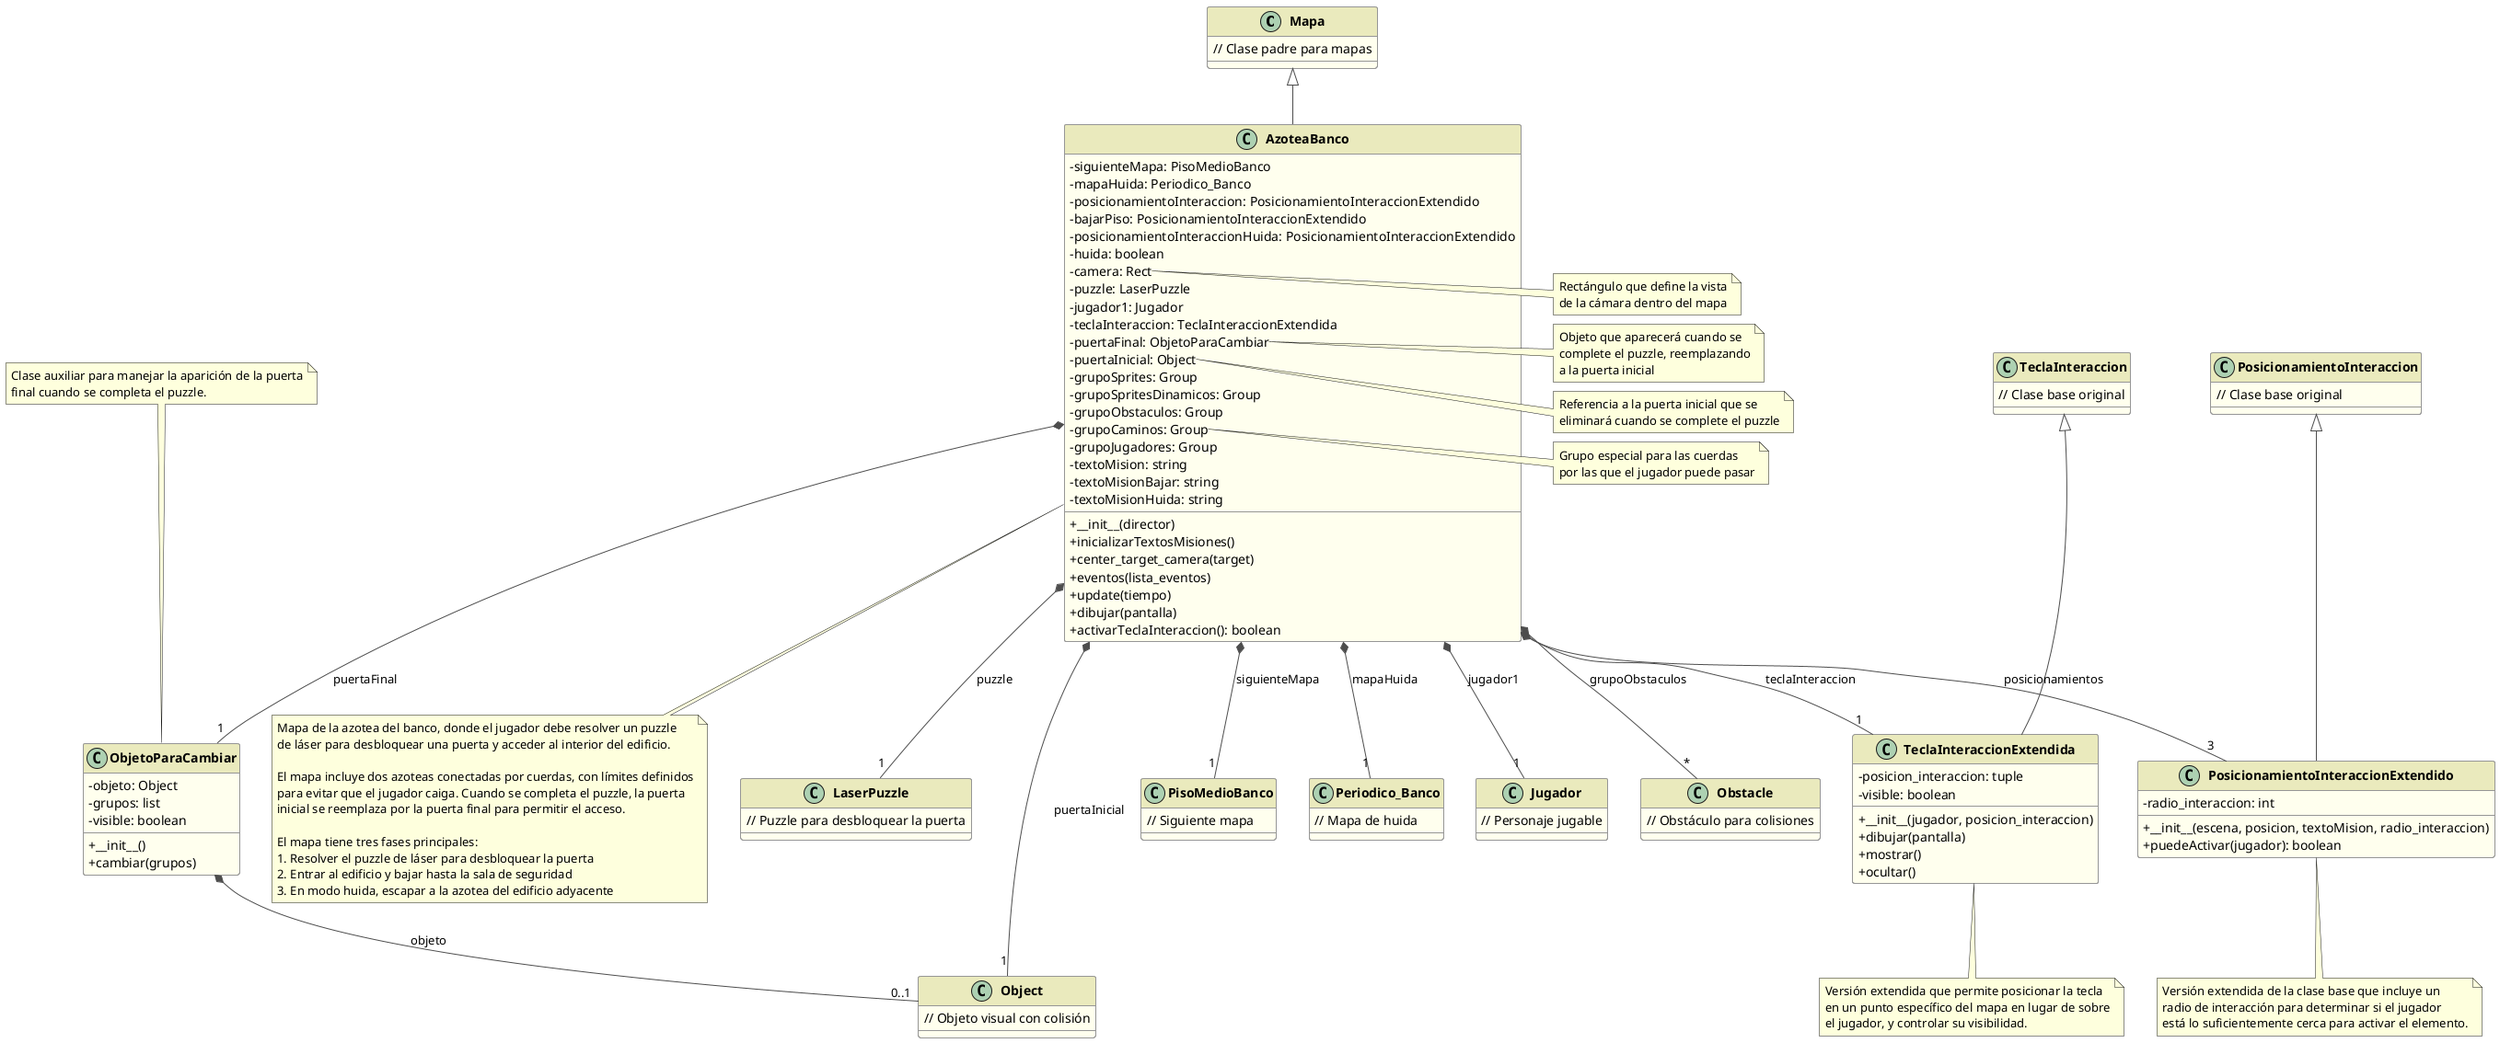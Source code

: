 @startuml AzoteaBanco

skinparam classAttributeIconSize 0
skinparam classFontStyle bold
skinparam classBackgroundColor #FFFFEE
skinparam classBorderColor #969696
skinparam arrowColor #4D4D4D
skinparam shadowing false
skinparam stereotypeCBackgroundColor #CCE6FF

skinparam class {
  FontColor #000000
  HeaderBackgroundColor #EAEABD
  BorderThickness 1
}

class Mapa {
  // Clase padre para mapas
}

class PosicionamientoInteraccion {
  // Clase base original
}

class TeclaInteraccion {
  // Clase base original
}

class ObjetoParaCambiar {
  -objeto: Object
  -grupos: list
  -visible: boolean
  +__init__()
  +cambiar(grupos)
}

class PosicionamientoInteraccionExtendido {
  -radio_interaccion: int
  +__init__(escena, posicion, textoMision, radio_interaccion)
  +puedeActivar(jugador): boolean
}

class TeclaInteraccionExtendida {
  -posicion_interaccion: tuple
  -visible: boolean
  +__init__(jugador, posicion_interaccion)
  +dibujar(pantalla)
  +mostrar()
  +ocultar()
}

class AzoteaBanco {
  -siguienteMapa: PisoMedioBanco
  -mapaHuida: Periodico_Banco
  -posicionamientoInteraccion: PosicionamientoInteraccionExtendido
  -bajarPiso: PosicionamientoInteraccionExtendido
  -posicionamientoInteraccionHuida: PosicionamientoInteraccionExtendido
  -huida: boolean
  -camera: Rect
  -puzzle: LaserPuzzle
  -jugador1: Jugador
  -teclaInteraccion: TeclaInteraccionExtendida
  -puertaFinal: ObjetoParaCambiar
  -puertaInicial: Object
  -grupoSprites: Group
  -grupoSpritesDinamicos: Group
  -grupoObstaculos: Group
  -grupoCaminos: Group
  -grupoJugadores: Group
  -textoMision: string
  -textoMisionBajar: string
  -textoMisionHuida: string
  +__init__(director)
  +inicializarTextosMisiones()
  +center_target_camera(target)
  +eventos(lista_eventos)
  +update(tiempo)
  +dibujar(pantalla)
  +activarTeclaInteraccion(): boolean
}

class LaserPuzzle {
  // Puzzle para desbloquear la puerta
}

class PisoMedioBanco {
  // Siguiente mapa
}

class Periodico_Banco {
  // Mapa de huida
}

class Jugador {
  // Personaje jugable
}

class Object {
  // Objeto visual con colisión
}

class Obstacle {
  // Obstáculo para colisiones
}

' Relaciones
Mapa <|-- AzoteaBanco
PosicionamientoInteraccion <|-- PosicionamientoInteraccionExtendido
TeclaInteraccion <|-- TeclaInteraccionExtendida
AzoteaBanco *-- "1" Jugador : jugador1
AzoteaBanco *-- "1" LaserPuzzle : puzzle
AzoteaBanco *-- "1" PisoMedioBanco : siguienteMapa
AzoteaBanco *-- "1" Periodico_Banco : mapaHuida
AzoteaBanco *-- "1" TeclaInteraccionExtendida : teclaInteraccion
AzoteaBanco *-- "3" PosicionamientoInteraccionExtendido : posicionamientos
AzoteaBanco *-- "1" ObjetoParaCambiar : puertaFinal
AzoteaBanco *-- "1" Object : puertaInicial
AzoteaBanco *-- "*" Obstacle : grupoObstaculos
ObjetoParaCambiar *-- "0..1" Object : objeto

note top of ObjetoParaCambiar
  Clase auxiliar para manejar la aparición de la puerta
  final cuando se completa el puzzle.
end note

note bottom of PosicionamientoInteraccionExtendido
  Versión extendida de la clase base que incluye un
  radio de interacción para determinar si el jugador
  está lo suficientemente cerca para activar el elemento.
end note

note bottom of TeclaInteraccionExtendida
  Versión extendida que permite posicionar la tecla
  en un punto específico del mapa en lugar de sobre
  el jugador, y controlar su visibilidad.
end note

note right of AzoteaBanco::camera
  Rectángulo que define la vista
  de la cámara dentro del mapa
end note

note right of AzoteaBanco::puertaFinal
  Objeto que aparecerá cuando se
  complete el puzzle, reemplazando
  a la puerta inicial
end note

note right of AzoteaBanco::puertaInicial
  Referencia a la puerta inicial que se
  eliminará cuando se complete el puzzle
end note

note right of AzoteaBanco::grupoCaminos
  Grupo especial para las cuerdas
  por las que el jugador puede pasar
end note

note bottom of AzoteaBanco
  Mapa de la azotea del banco, donde el jugador debe resolver un puzzle
  de láser para desbloquear una puerta y acceder al interior del edificio.
  
  El mapa incluye dos azoteas conectadas por cuerdas, con límites definidos
  para evitar que el jugador caiga. Cuando se completa el puzzle, la puerta
  inicial se reemplaza por la puerta final para permitir el acceso.
  
  El mapa tiene tres fases principales:
  1. Resolver el puzzle de láser para desbloquear la puerta
  2. Entrar al edificio y bajar hasta la sala de seguridad
  3. En modo huida, escapar a la azotea del edificio adyacente
end note

@enduml